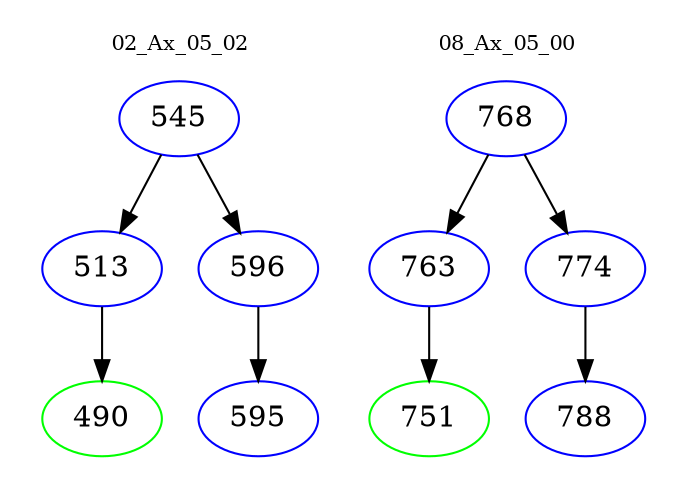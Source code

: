 digraph{
subgraph cluster_0 {
color = white
label = "02_Ax_05_02";
fontsize=10;
T0_545 [label="545", color="blue"]
T0_545 -> T0_513 [color="black"]
T0_513 [label="513", color="blue"]
T0_513 -> T0_490 [color="black"]
T0_490 [label="490", color="green"]
T0_545 -> T0_596 [color="black"]
T0_596 [label="596", color="blue"]
T0_596 -> T0_595 [color="black"]
T0_595 [label="595", color="blue"]
}
subgraph cluster_1 {
color = white
label = "08_Ax_05_00";
fontsize=10;
T1_768 [label="768", color="blue"]
T1_768 -> T1_763 [color="black"]
T1_763 [label="763", color="blue"]
T1_763 -> T1_751 [color="black"]
T1_751 [label="751", color="green"]
T1_768 -> T1_774 [color="black"]
T1_774 [label="774", color="blue"]
T1_774 -> T1_788 [color="black"]
T1_788 [label="788", color="blue"]
}
}
